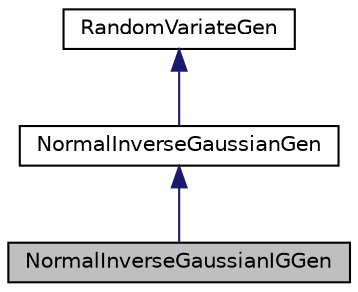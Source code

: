 digraph "NormalInverseGaussianIGGen"
{
 // INTERACTIVE_SVG=YES
  bgcolor="transparent";
  edge [fontname="Helvetica",fontsize="10",labelfontname="Helvetica",labelfontsize="10"];
  node [fontname="Helvetica",fontsize="10",shape=record];
  Node0 [label="NormalInverseGaussianIGGen",height=0.2,width=0.4,color="black", fillcolor="grey75", style="filled", fontcolor="black"];
  Node1 -> Node0 [dir="back",color="midnightblue",fontsize="10",style="solid",fontname="Helvetica"];
  Node1 [label="NormalInverseGaussianGen",height=0.2,width=0.4,color="black",URL="$dd/d38/classumontreal_1_1ssj_1_1randvar_1_1NormalInverseGaussianGen.html",tooltip="This class implements random variate generators for the normal inverse gaussian ( ) distribution..."];
  Node2 -> Node1 [dir="back",color="midnightblue",fontsize="10",style="solid",fontname="Helvetica"];
  Node2 [label="RandomVariateGen",height=0.2,width=0.4,color="black",URL="$de/de0/classumontreal_1_1ssj_1_1randvar_1_1RandomVariateGen.html",tooltip="This is the base class for all random variate generators over the real line. "];
}
